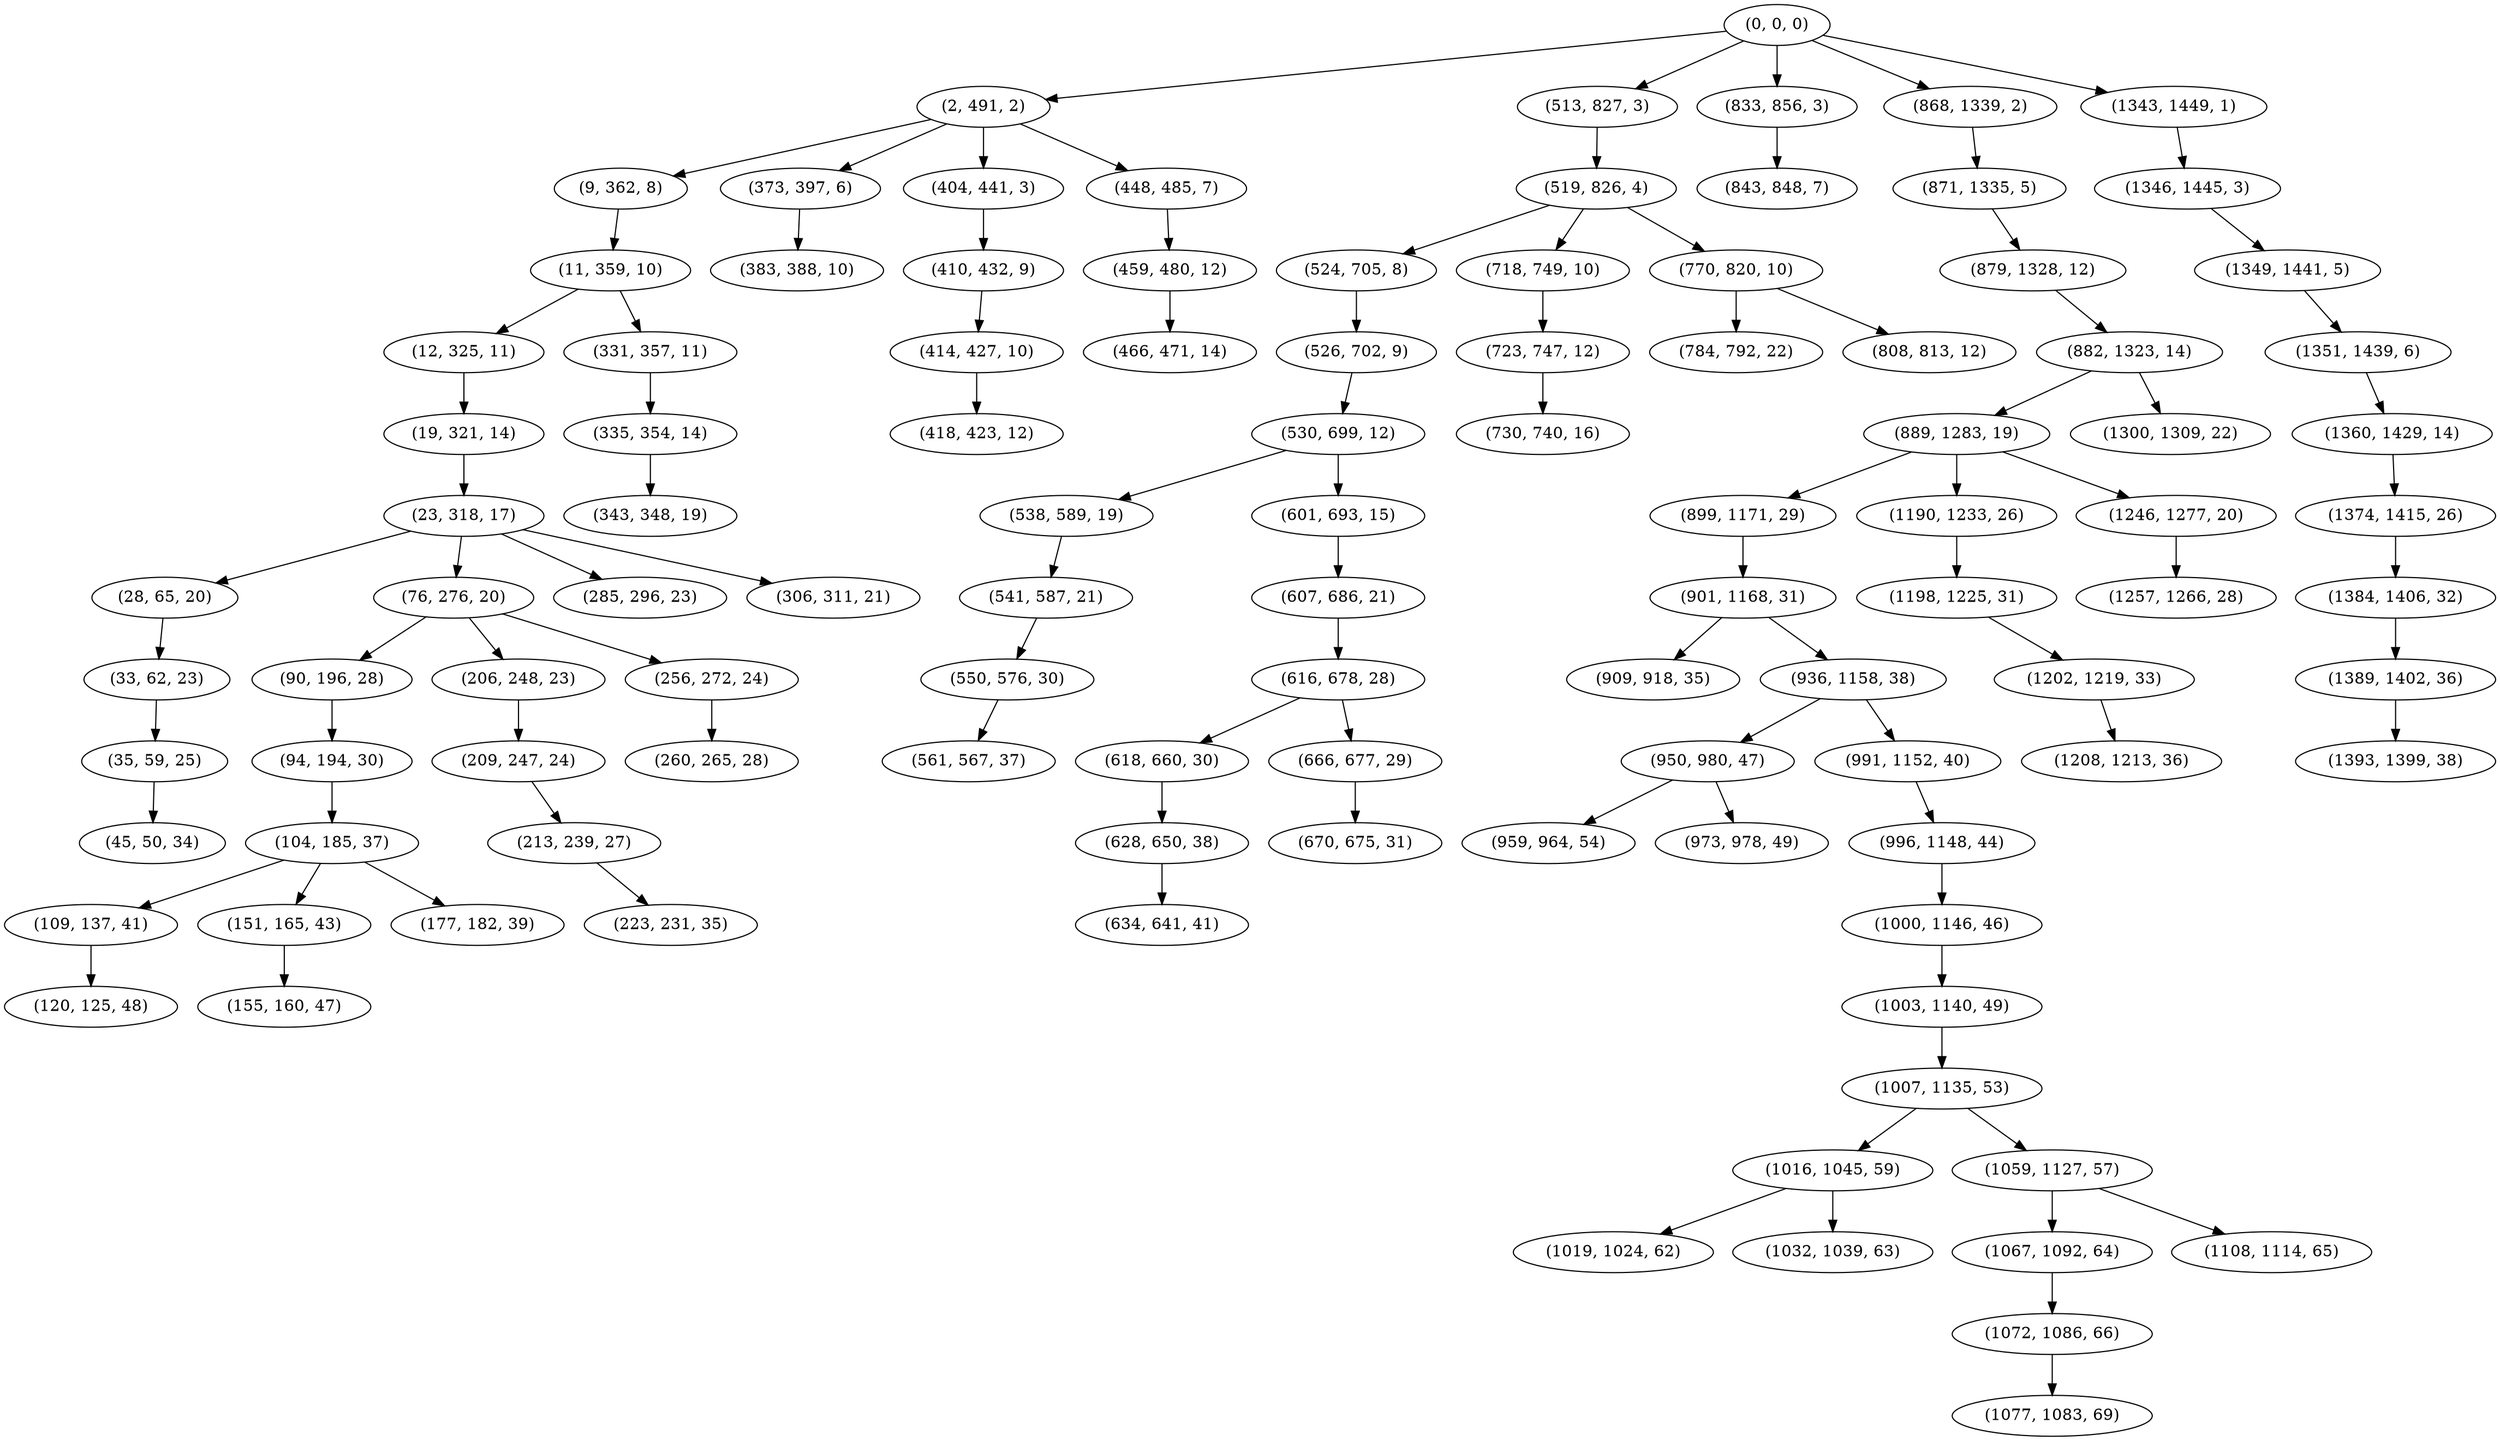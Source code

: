 digraph tree {
    "(0, 0, 0)";
    "(2, 491, 2)";
    "(9, 362, 8)";
    "(11, 359, 10)";
    "(12, 325, 11)";
    "(19, 321, 14)";
    "(23, 318, 17)";
    "(28, 65, 20)";
    "(33, 62, 23)";
    "(35, 59, 25)";
    "(45, 50, 34)";
    "(76, 276, 20)";
    "(90, 196, 28)";
    "(94, 194, 30)";
    "(104, 185, 37)";
    "(109, 137, 41)";
    "(120, 125, 48)";
    "(151, 165, 43)";
    "(155, 160, 47)";
    "(177, 182, 39)";
    "(206, 248, 23)";
    "(209, 247, 24)";
    "(213, 239, 27)";
    "(223, 231, 35)";
    "(256, 272, 24)";
    "(260, 265, 28)";
    "(285, 296, 23)";
    "(306, 311, 21)";
    "(331, 357, 11)";
    "(335, 354, 14)";
    "(343, 348, 19)";
    "(373, 397, 6)";
    "(383, 388, 10)";
    "(404, 441, 3)";
    "(410, 432, 9)";
    "(414, 427, 10)";
    "(418, 423, 12)";
    "(448, 485, 7)";
    "(459, 480, 12)";
    "(466, 471, 14)";
    "(513, 827, 3)";
    "(519, 826, 4)";
    "(524, 705, 8)";
    "(526, 702, 9)";
    "(530, 699, 12)";
    "(538, 589, 19)";
    "(541, 587, 21)";
    "(550, 576, 30)";
    "(561, 567, 37)";
    "(601, 693, 15)";
    "(607, 686, 21)";
    "(616, 678, 28)";
    "(618, 660, 30)";
    "(628, 650, 38)";
    "(634, 641, 41)";
    "(666, 677, 29)";
    "(670, 675, 31)";
    "(718, 749, 10)";
    "(723, 747, 12)";
    "(730, 740, 16)";
    "(770, 820, 10)";
    "(784, 792, 22)";
    "(808, 813, 12)";
    "(833, 856, 3)";
    "(843, 848, 7)";
    "(868, 1339, 2)";
    "(871, 1335, 5)";
    "(879, 1328, 12)";
    "(882, 1323, 14)";
    "(889, 1283, 19)";
    "(899, 1171, 29)";
    "(901, 1168, 31)";
    "(909, 918, 35)";
    "(936, 1158, 38)";
    "(950, 980, 47)";
    "(959, 964, 54)";
    "(973, 978, 49)";
    "(991, 1152, 40)";
    "(996, 1148, 44)";
    "(1000, 1146, 46)";
    "(1003, 1140, 49)";
    "(1007, 1135, 53)";
    "(1016, 1045, 59)";
    "(1019, 1024, 62)";
    "(1032, 1039, 63)";
    "(1059, 1127, 57)";
    "(1067, 1092, 64)";
    "(1072, 1086, 66)";
    "(1077, 1083, 69)";
    "(1108, 1114, 65)";
    "(1190, 1233, 26)";
    "(1198, 1225, 31)";
    "(1202, 1219, 33)";
    "(1208, 1213, 36)";
    "(1246, 1277, 20)";
    "(1257, 1266, 28)";
    "(1300, 1309, 22)";
    "(1343, 1449, 1)";
    "(1346, 1445, 3)";
    "(1349, 1441, 5)";
    "(1351, 1439, 6)";
    "(1360, 1429, 14)";
    "(1374, 1415, 26)";
    "(1384, 1406, 32)";
    "(1389, 1402, 36)";
    "(1393, 1399, 38)";
    "(0, 0, 0)" -> "(2, 491, 2)";
    "(0, 0, 0)" -> "(513, 827, 3)";
    "(0, 0, 0)" -> "(833, 856, 3)";
    "(0, 0, 0)" -> "(868, 1339, 2)";
    "(0, 0, 0)" -> "(1343, 1449, 1)";
    "(2, 491, 2)" -> "(9, 362, 8)";
    "(2, 491, 2)" -> "(373, 397, 6)";
    "(2, 491, 2)" -> "(404, 441, 3)";
    "(2, 491, 2)" -> "(448, 485, 7)";
    "(9, 362, 8)" -> "(11, 359, 10)";
    "(11, 359, 10)" -> "(12, 325, 11)";
    "(11, 359, 10)" -> "(331, 357, 11)";
    "(12, 325, 11)" -> "(19, 321, 14)";
    "(19, 321, 14)" -> "(23, 318, 17)";
    "(23, 318, 17)" -> "(28, 65, 20)";
    "(23, 318, 17)" -> "(76, 276, 20)";
    "(23, 318, 17)" -> "(285, 296, 23)";
    "(23, 318, 17)" -> "(306, 311, 21)";
    "(28, 65, 20)" -> "(33, 62, 23)";
    "(33, 62, 23)" -> "(35, 59, 25)";
    "(35, 59, 25)" -> "(45, 50, 34)";
    "(76, 276, 20)" -> "(90, 196, 28)";
    "(76, 276, 20)" -> "(206, 248, 23)";
    "(76, 276, 20)" -> "(256, 272, 24)";
    "(90, 196, 28)" -> "(94, 194, 30)";
    "(94, 194, 30)" -> "(104, 185, 37)";
    "(104, 185, 37)" -> "(109, 137, 41)";
    "(104, 185, 37)" -> "(151, 165, 43)";
    "(104, 185, 37)" -> "(177, 182, 39)";
    "(109, 137, 41)" -> "(120, 125, 48)";
    "(151, 165, 43)" -> "(155, 160, 47)";
    "(206, 248, 23)" -> "(209, 247, 24)";
    "(209, 247, 24)" -> "(213, 239, 27)";
    "(213, 239, 27)" -> "(223, 231, 35)";
    "(256, 272, 24)" -> "(260, 265, 28)";
    "(331, 357, 11)" -> "(335, 354, 14)";
    "(335, 354, 14)" -> "(343, 348, 19)";
    "(373, 397, 6)" -> "(383, 388, 10)";
    "(404, 441, 3)" -> "(410, 432, 9)";
    "(410, 432, 9)" -> "(414, 427, 10)";
    "(414, 427, 10)" -> "(418, 423, 12)";
    "(448, 485, 7)" -> "(459, 480, 12)";
    "(459, 480, 12)" -> "(466, 471, 14)";
    "(513, 827, 3)" -> "(519, 826, 4)";
    "(519, 826, 4)" -> "(524, 705, 8)";
    "(519, 826, 4)" -> "(718, 749, 10)";
    "(519, 826, 4)" -> "(770, 820, 10)";
    "(524, 705, 8)" -> "(526, 702, 9)";
    "(526, 702, 9)" -> "(530, 699, 12)";
    "(530, 699, 12)" -> "(538, 589, 19)";
    "(530, 699, 12)" -> "(601, 693, 15)";
    "(538, 589, 19)" -> "(541, 587, 21)";
    "(541, 587, 21)" -> "(550, 576, 30)";
    "(550, 576, 30)" -> "(561, 567, 37)";
    "(601, 693, 15)" -> "(607, 686, 21)";
    "(607, 686, 21)" -> "(616, 678, 28)";
    "(616, 678, 28)" -> "(618, 660, 30)";
    "(616, 678, 28)" -> "(666, 677, 29)";
    "(618, 660, 30)" -> "(628, 650, 38)";
    "(628, 650, 38)" -> "(634, 641, 41)";
    "(666, 677, 29)" -> "(670, 675, 31)";
    "(718, 749, 10)" -> "(723, 747, 12)";
    "(723, 747, 12)" -> "(730, 740, 16)";
    "(770, 820, 10)" -> "(784, 792, 22)";
    "(770, 820, 10)" -> "(808, 813, 12)";
    "(833, 856, 3)" -> "(843, 848, 7)";
    "(868, 1339, 2)" -> "(871, 1335, 5)";
    "(871, 1335, 5)" -> "(879, 1328, 12)";
    "(879, 1328, 12)" -> "(882, 1323, 14)";
    "(882, 1323, 14)" -> "(889, 1283, 19)";
    "(882, 1323, 14)" -> "(1300, 1309, 22)";
    "(889, 1283, 19)" -> "(899, 1171, 29)";
    "(889, 1283, 19)" -> "(1190, 1233, 26)";
    "(889, 1283, 19)" -> "(1246, 1277, 20)";
    "(899, 1171, 29)" -> "(901, 1168, 31)";
    "(901, 1168, 31)" -> "(909, 918, 35)";
    "(901, 1168, 31)" -> "(936, 1158, 38)";
    "(936, 1158, 38)" -> "(950, 980, 47)";
    "(936, 1158, 38)" -> "(991, 1152, 40)";
    "(950, 980, 47)" -> "(959, 964, 54)";
    "(950, 980, 47)" -> "(973, 978, 49)";
    "(991, 1152, 40)" -> "(996, 1148, 44)";
    "(996, 1148, 44)" -> "(1000, 1146, 46)";
    "(1000, 1146, 46)" -> "(1003, 1140, 49)";
    "(1003, 1140, 49)" -> "(1007, 1135, 53)";
    "(1007, 1135, 53)" -> "(1016, 1045, 59)";
    "(1007, 1135, 53)" -> "(1059, 1127, 57)";
    "(1016, 1045, 59)" -> "(1019, 1024, 62)";
    "(1016, 1045, 59)" -> "(1032, 1039, 63)";
    "(1059, 1127, 57)" -> "(1067, 1092, 64)";
    "(1059, 1127, 57)" -> "(1108, 1114, 65)";
    "(1067, 1092, 64)" -> "(1072, 1086, 66)";
    "(1072, 1086, 66)" -> "(1077, 1083, 69)";
    "(1190, 1233, 26)" -> "(1198, 1225, 31)";
    "(1198, 1225, 31)" -> "(1202, 1219, 33)";
    "(1202, 1219, 33)" -> "(1208, 1213, 36)";
    "(1246, 1277, 20)" -> "(1257, 1266, 28)";
    "(1343, 1449, 1)" -> "(1346, 1445, 3)";
    "(1346, 1445, 3)" -> "(1349, 1441, 5)";
    "(1349, 1441, 5)" -> "(1351, 1439, 6)";
    "(1351, 1439, 6)" -> "(1360, 1429, 14)";
    "(1360, 1429, 14)" -> "(1374, 1415, 26)";
    "(1374, 1415, 26)" -> "(1384, 1406, 32)";
    "(1384, 1406, 32)" -> "(1389, 1402, 36)";
    "(1389, 1402, 36)" -> "(1393, 1399, 38)";
}

